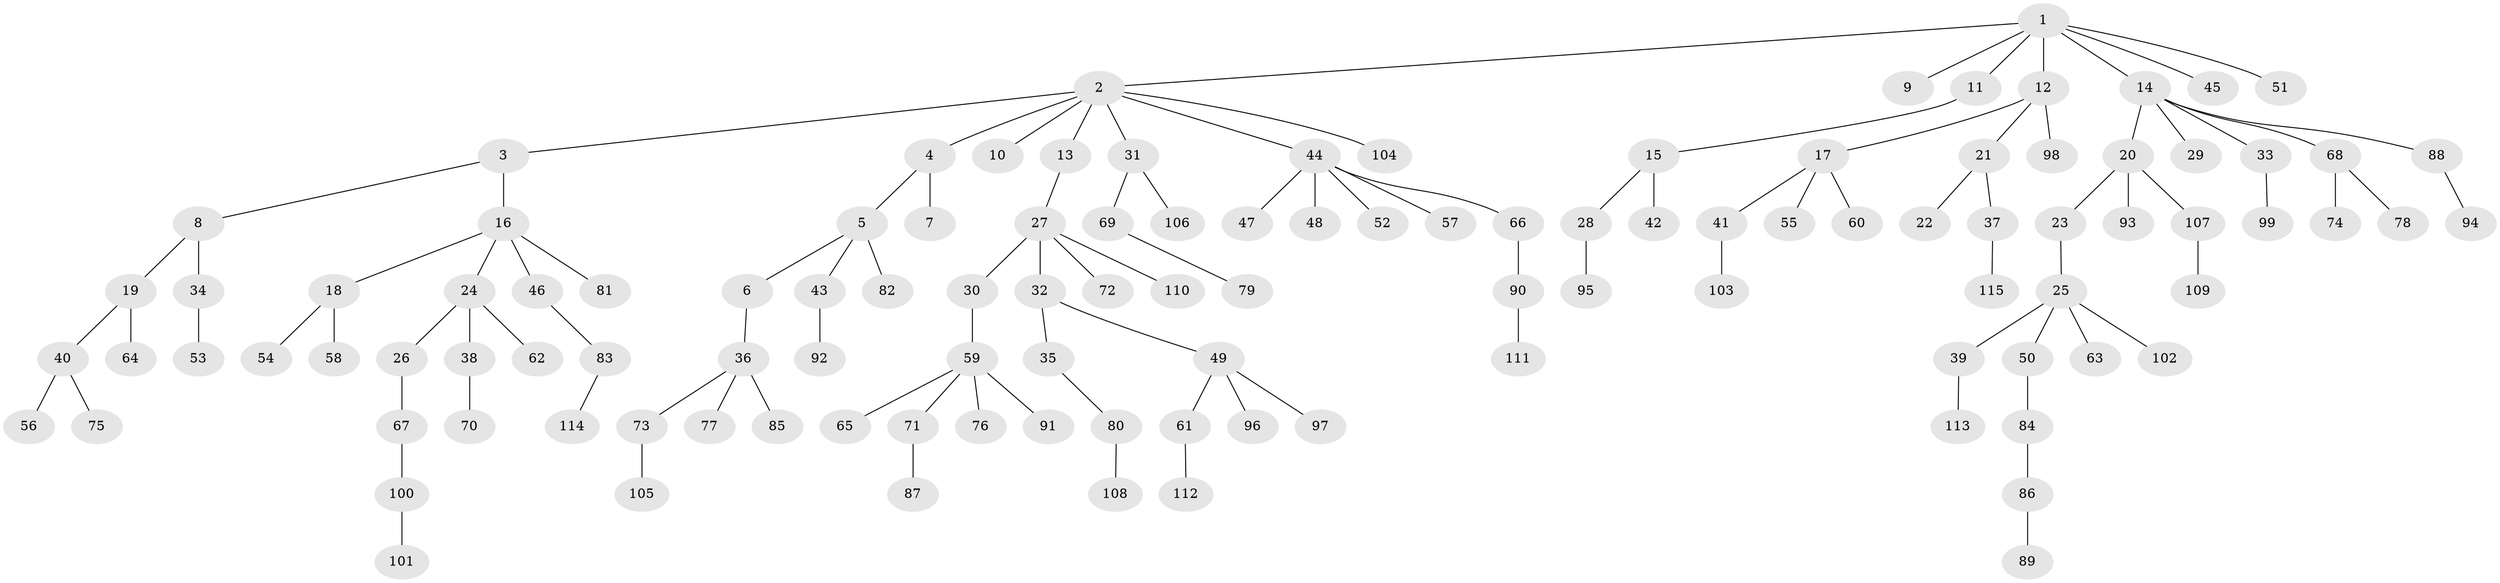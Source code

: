 // Generated by graph-tools (version 1.1) at 2025/26/03/09/25 03:26:26]
// undirected, 115 vertices, 114 edges
graph export_dot {
graph [start="1"]
  node [color=gray90,style=filled];
  1;
  2;
  3;
  4;
  5;
  6;
  7;
  8;
  9;
  10;
  11;
  12;
  13;
  14;
  15;
  16;
  17;
  18;
  19;
  20;
  21;
  22;
  23;
  24;
  25;
  26;
  27;
  28;
  29;
  30;
  31;
  32;
  33;
  34;
  35;
  36;
  37;
  38;
  39;
  40;
  41;
  42;
  43;
  44;
  45;
  46;
  47;
  48;
  49;
  50;
  51;
  52;
  53;
  54;
  55;
  56;
  57;
  58;
  59;
  60;
  61;
  62;
  63;
  64;
  65;
  66;
  67;
  68;
  69;
  70;
  71;
  72;
  73;
  74;
  75;
  76;
  77;
  78;
  79;
  80;
  81;
  82;
  83;
  84;
  85;
  86;
  87;
  88;
  89;
  90;
  91;
  92;
  93;
  94;
  95;
  96;
  97;
  98;
  99;
  100;
  101;
  102;
  103;
  104;
  105;
  106;
  107;
  108;
  109;
  110;
  111;
  112;
  113;
  114;
  115;
  1 -- 2;
  1 -- 9;
  1 -- 11;
  1 -- 12;
  1 -- 14;
  1 -- 45;
  1 -- 51;
  2 -- 3;
  2 -- 4;
  2 -- 10;
  2 -- 13;
  2 -- 31;
  2 -- 44;
  2 -- 104;
  3 -- 8;
  3 -- 16;
  4 -- 5;
  4 -- 7;
  5 -- 6;
  5 -- 43;
  5 -- 82;
  6 -- 36;
  8 -- 19;
  8 -- 34;
  11 -- 15;
  12 -- 17;
  12 -- 21;
  12 -- 98;
  13 -- 27;
  14 -- 20;
  14 -- 29;
  14 -- 33;
  14 -- 68;
  14 -- 88;
  15 -- 28;
  15 -- 42;
  16 -- 18;
  16 -- 24;
  16 -- 46;
  16 -- 81;
  17 -- 41;
  17 -- 55;
  17 -- 60;
  18 -- 54;
  18 -- 58;
  19 -- 40;
  19 -- 64;
  20 -- 23;
  20 -- 93;
  20 -- 107;
  21 -- 22;
  21 -- 37;
  23 -- 25;
  24 -- 26;
  24 -- 38;
  24 -- 62;
  25 -- 39;
  25 -- 50;
  25 -- 63;
  25 -- 102;
  26 -- 67;
  27 -- 30;
  27 -- 32;
  27 -- 72;
  27 -- 110;
  28 -- 95;
  30 -- 59;
  31 -- 69;
  31 -- 106;
  32 -- 35;
  32 -- 49;
  33 -- 99;
  34 -- 53;
  35 -- 80;
  36 -- 73;
  36 -- 77;
  36 -- 85;
  37 -- 115;
  38 -- 70;
  39 -- 113;
  40 -- 56;
  40 -- 75;
  41 -- 103;
  43 -- 92;
  44 -- 47;
  44 -- 48;
  44 -- 52;
  44 -- 57;
  44 -- 66;
  46 -- 83;
  49 -- 61;
  49 -- 96;
  49 -- 97;
  50 -- 84;
  59 -- 65;
  59 -- 71;
  59 -- 76;
  59 -- 91;
  61 -- 112;
  66 -- 90;
  67 -- 100;
  68 -- 74;
  68 -- 78;
  69 -- 79;
  71 -- 87;
  73 -- 105;
  80 -- 108;
  83 -- 114;
  84 -- 86;
  86 -- 89;
  88 -- 94;
  90 -- 111;
  100 -- 101;
  107 -- 109;
}
